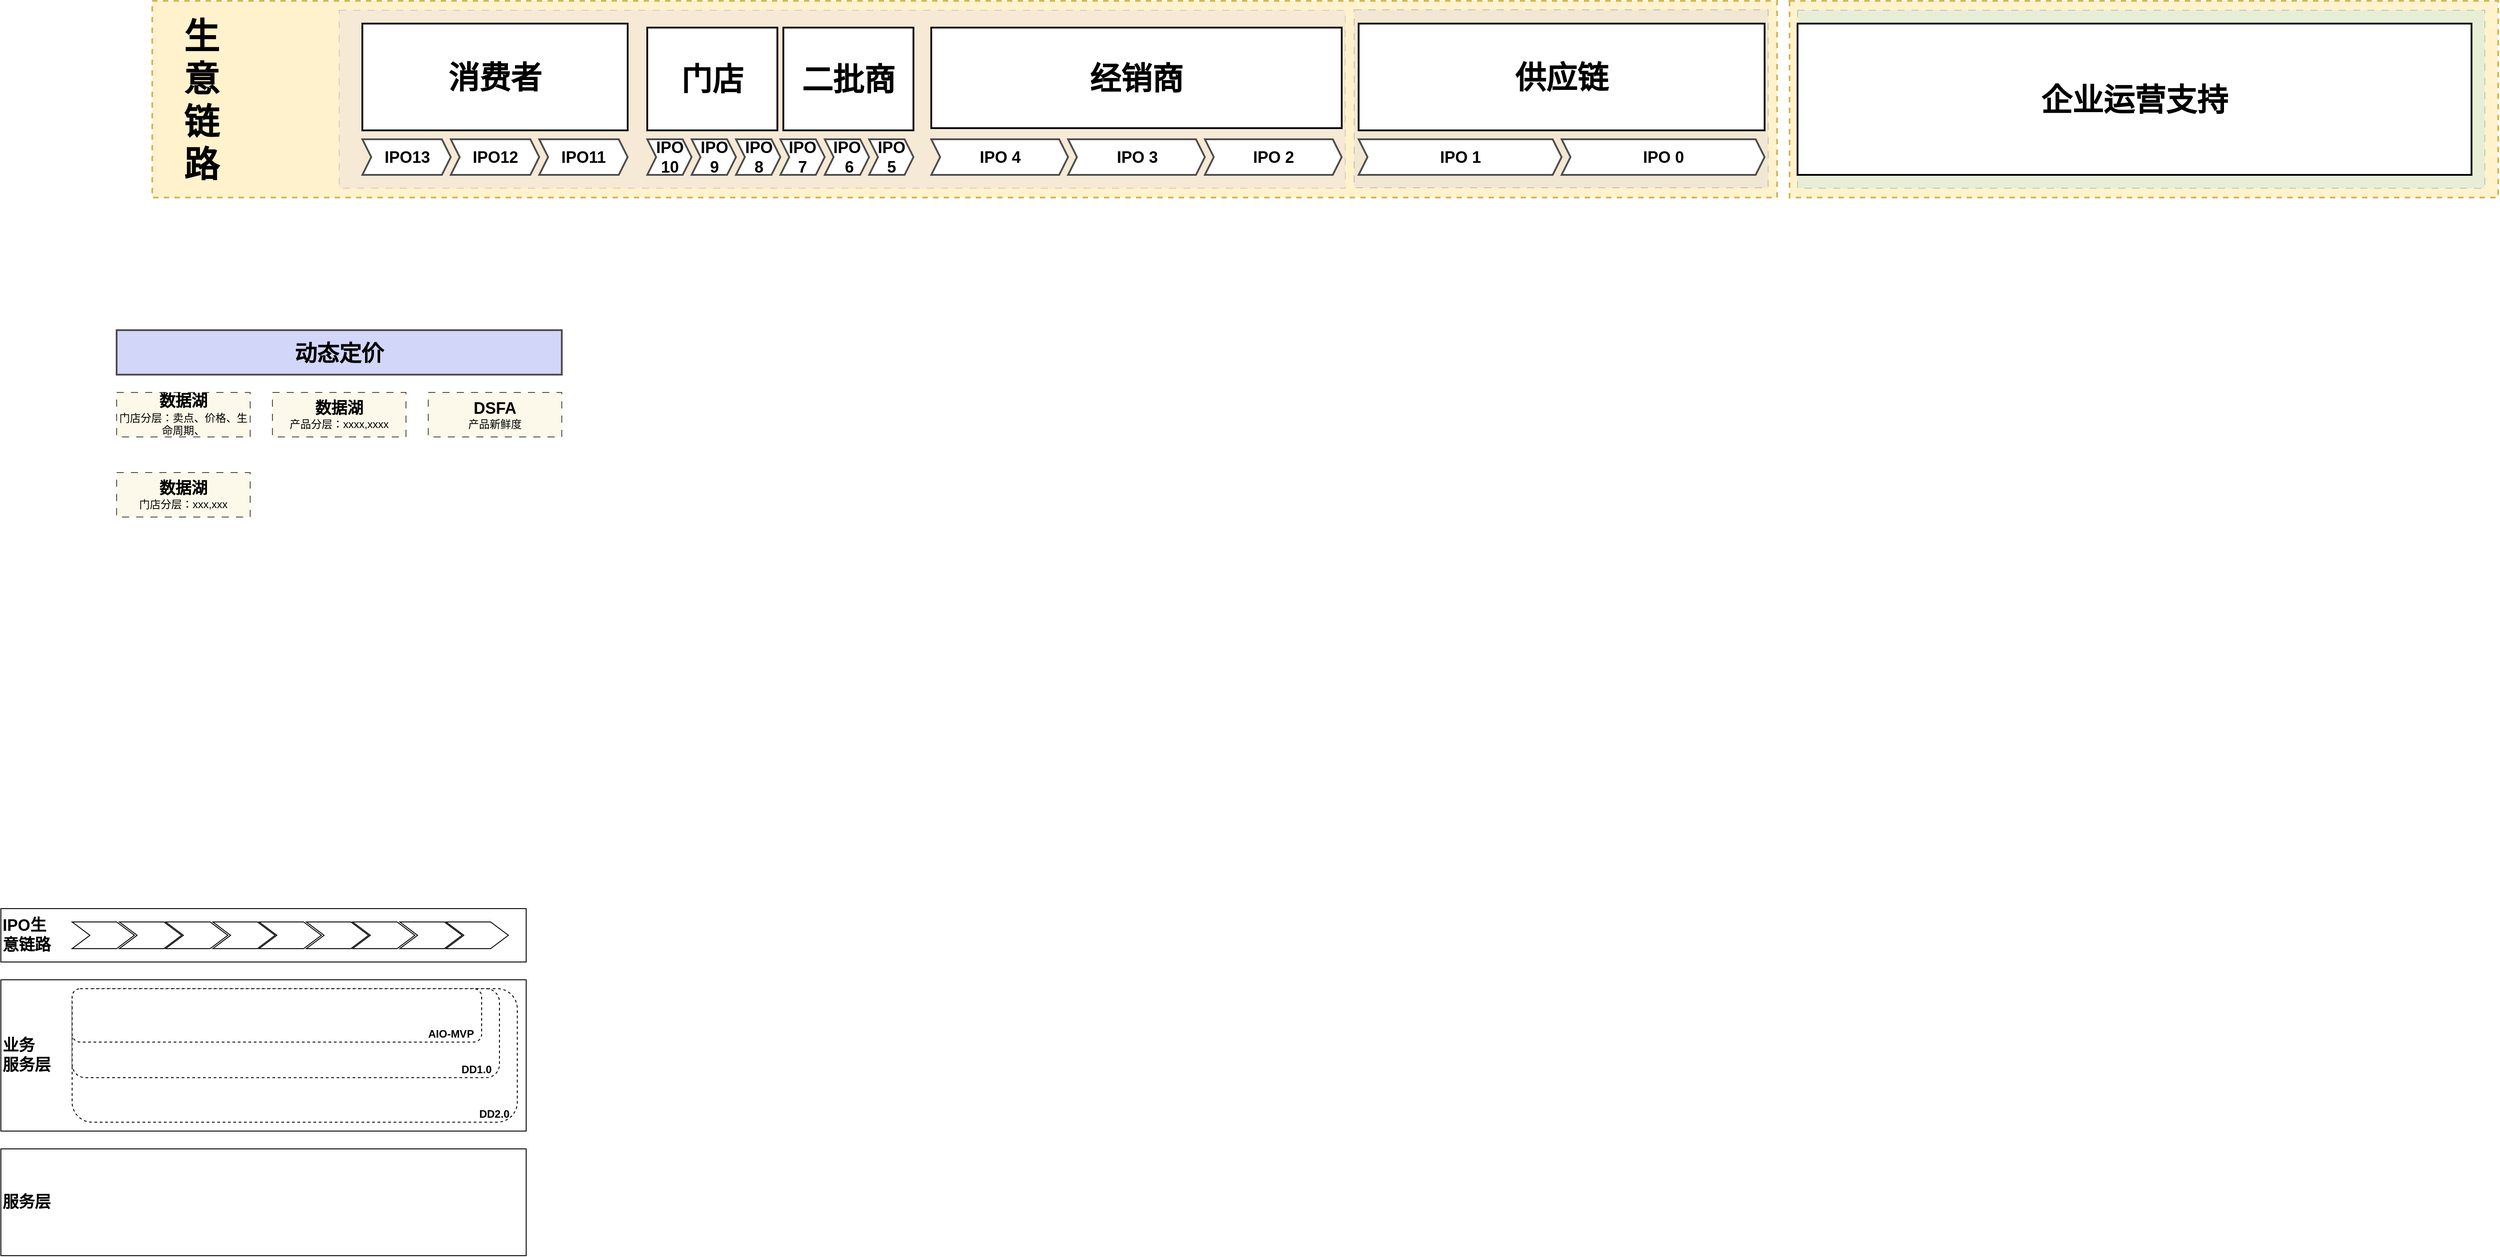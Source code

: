 <mxfile version="24.9.1">
  <diagram name="第 1 页" id="4cSfyPb76T959ORiDmeV">
    <mxGraphModel dx="-4593" dy="6624" grid="1" gridSize="10" guides="1" tooltips="1" connect="1" arrows="1" fold="1" page="1" pageScale="1" pageWidth="827" pageHeight="1169" math="0" shadow="0">
      <root>
        <mxCell id="0" />
        <mxCell id="1" parent="0" />
        <mxCell id="TIpomVPce3DMWdOmMt6m-1" value="&lt;span style=&quot;font-size: 40px; font-weight: 700;&quot;&gt;&amp;nbsp; &amp;nbsp;生&lt;br&gt;&amp;nbsp; &amp;nbsp;意&lt;br&gt;&amp;nbsp; &amp;nbsp;链&lt;br&gt;&amp;nbsp; &amp;nbsp;路&lt;/span&gt;" style="rounded=0;whiteSpace=wrap;html=1;dashed=1;glass=0;shadow=0;verticalAlign=middle;fillColor=#fff2cc;strokeColor=#d6b656;fillStyle=auto;strokeWidth=2;align=left;" vertex="1" parent="1">
          <mxGeometry x="6320" y="-5490" width="1825" height="221" as="geometry" />
        </mxCell>
        <mxCell id="TIpomVPce3DMWdOmMt6m-2" value="" style="rounded=0;whiteSpace=wrap;html=1;dashed=1;glass=0;shadow=0;verticalAlign=middle;fillColor=#fff2cc;strokeColor=#d6b656;fillStyle=auto;strokeWidth=2;align=left;fontFamily=Helvetica;fontSize=12;fontColor=default;" vertex="1" parent="1">
          <mxGeometry x="8159" y="-5490" width="796" height="221" as="geometry" />
        </mxCell>
        <mxCell id="TIpomVPce3DMWdOmMt6m-3" value="" style="rounded=0;whiteSpace=wrap;html=1;dashed=1;opacity=30;fillColor=#b0e3e6;strokeColor=#0e8088;dashPattern=8 8;" vertex="1" parent="1">
          <mxGeometry x="8168" y="-5479.5" width="772" height="200" as="geometry" />
        </mxCell>
        <mxCell id="TIpomVPce3DMWdOmMt6m-4" value="" style="rounded=0;whiteSpace=wrap;html=1;dashed=1;opacity=30;fillColor=#e1d5e7;strokeColor=#9673a6;dashPattern=8 8;" vertex="1" parent="1">
          <mxGeometry x="6530" y="-5479.5" width="1130" height="200" as="geometry" />
        </mxCell>
        <mxCell id="TIpomVPce3DMWdOmMt6m-5" value="&lt;font style=&quot;font-size: 35px;&quot;&gt;经销商&lt;/font&gt;" style="rounded=0;whiteSpace=wrap;html=1;fontStyle=1;strokeWidth=2;" vertex="1" parent="1">
          <mxGeometry x="7195" y="-5460" width="461" height="113" as="geometry" />
        </mxCell>
        <mxCell id="TIpomVPce3DMWdOmMt6m-6" value="" style="group;strokeWidth=2;" vertex="1" connectable="0" parent="1">
          <mxGeometry x="6876" y="-5334.5" width="299" height="40" as="geometry" />
        </mxCell>
        <mxCell id="TIpomVPce3DMWdOmMt6m-7" value="&lt;font size=&quot;1&quot; style=&quot;&quot;&gt;&lt;b style=&quot;font-size: 18px;&quot;&gt;IPO &lt;br&gt;10&lt;/b&gt;&lt;/font&gt;" style="html=1;shadow=0;dashed=0;align=center;verticalAlign=middle;shape=mxgraph.arrows2.arrow;dy=0;dx=10;notch=10;fillColor=#FFFFFF;strokeColor=#4D4D4D;strokeWidth=2;" vertex="1" parent="TIpomVPce3DMWdOmMt6m-6">
          <mxGeometry width="49.833" height="40" as="geometry" />
        </mxCell>
        <mxCell id="TIpomVPce3DMWdOmMt6m-8" value="&lt;font size=&quot;1&quot; style=&quot;&quot;&gt;&lt;b style=&quot;font-size: 18px;&quot;&gt;IPO &lt;br&gt;9&lt;/b&gt;&lt;/font&gt;" style="html=1;shadow=0;dashed=0;align=center;verticalAlign=middle;shape=mxgraph.arrows2.arrow;dy=0;dx=10;notch=10;fillColor=#FFFFFF;strokeColor=#4D4D4D;strokeWidth=2;" vertex="1" parent="TIpomVPce3DMWdOmMt6m-6">
          <mxGeometry x="49.833" width="49.833" height="40" as="geometry" />
        </mxCell>
        <mxCell id="TIpomVPce3DMWdOmMt6m-9" value="&lt;font size=&quot;1&quot; style=&quot;&quot;&gt;&lt;b style=&quot;font-size: 18px;&quot;&gt;IPO &lt;br&gt;8&lt;/b&gt;&lt;/font&gt;" style="html=1;shadow=0;dashed=0;align=center;verticalAlign=middle;shape=mxgraph.arrows2.arrow;dy=0;dx=10;notch=10;fillColor=#FFFFFF;strokeColor=#4D4D4D;strokeWidth=2;" vertex="1" parent="TIpomVPce3DMWdOmMt6m-6">
          <mxGeometry x="99.667" width="49.833" height="40" as="geometry" />
        </mxCell>
        <mxCell id="TIpomVPce3DMWdOmMt6m-10" value="&lt;font size=&quot;1&quot; style=&quot;&quot;&gt;&lt;b style=&quot;font-size: 18px;&quot;&gt;IPO &lt;br&gt;7&lt;/b&gt;&lt;/font&gt;" style="html=1;shadow=0;dashed=0;align=center;verticalAlign=middle;shape=mxgraph.arrows2.arrow;dy=0;dx=10;notch=10;fillColor=#FFFFFF;strokeColor=#4D4D4D;strokeWidth=2;" vertex="1" parent="TIpomVPce3DMWdOmMt6m-6">
          <mxGeometry x="149.5" width="49.833" height="40" as="geometry" />
        </mxCell>
        <mxCell id="TIpomVPce3DMWdOmMt6m-11" value="&lt;font size=&quot;1&quot; style=&quot;&quot;&gt;&lt;b style=&quot;font-size: 18px;&quot;&gt;IPO&lt;br&gt;&amp;nbsp;6&lt;/b&gt;&lt;/font&gt;" style="html=1;shadow=0;dashed=0;align=center;verticalAlign=middle;shape=mxgraph.arrows2.arrow;dy=0;dx=10;notch=10;fillColor=#FFFFFF;strokeColor=#4D4D4D;strokeWidth=2;" vertex="1" parent="TIpomVPce3DMWdOmMt6m-6">
          <mxGeometry x="199.333" width="49.833" height="40" as="geometry" />
        </mxCell>
        <mxCell id="TIpomVPce3DMWdOmMt6m-12" value="&lt;font size=&quot;1&quot; style=&quot;&quot;&gt;&lt;b style=&quot;font-size: 18px;&quot;&gt;IPO &lt;br&gt;5&lt;/b&gt;&lt;/font&gt;" style="html=1;shadow=0;dashed=0;align=center;verticalAlign=middle;shape=mxgraph.arrows2.arrow;dy=0;dx=10;notch=10;fillColor=#FFFFFF;strokeColor=#4D4D4D;strokeWidth=2;" vertex="1" parent="TIpomVPce3DMWdOmMt6m-6">
          <mxGeometry x="249.167" width="49.833" height="40" as="geometry" />
        </mxCell>
        <mxCell id="TIpomVPce3DMWdOmMt6m-13" value="" style="group" vertex="1" connectable="0" parent="1">
          <mxGeometry x="7675" y="-5464.5" width="460" height="194.5" as="geometry" />
        </mxCell>
        <mxCell id="TIpomVPce3DMWdOmMt6m-14" value="" style="rounded=0;whiteSpace=wrap;html=1;dashed=1;opacity=30;fillColor=#d0cee2;strokeColor=#56517e;dashPattern=8 8;" vertex="1" parent="TIpomVPce3DMWdOmMt6m-13">
          <mxGeometry x="-5" y="-15.5" width="465" height="200" as="geometry" />
        </mxCell>
        <mxCell id="TIpomVPce3DMWdOmMt6m-15" value="&lt;font style=&quot;font-size: 35px;&quot;&gt;供应链&lt;/font&gt;" style="rounded=0;whiteSpace=wrap;html=1;fontStyle=1;strokeWidth=2;" vertex="1" parent="TIpomVPce3DMWdOmMt6m-13">
          <mxGeometry width="456" height="120" as="geometry" />
        </mxCell>
        <mxCell id="TIpomVPce3DMWdOmMt6m-16" value="" style="group;strokeWidth=2;" vertex="1" connectable="0" parent="TIpomVPce3DMWdOmMt6m-13">
          <mxGeometry y="130" width="456" height="40" as="geometry" />
        </mxCell>
        <mxCell id="TIpomVPce3DMWdOmMt6m-17" value="&lt;font size=&quot;1&quot; style=&quot;&quot;&gt;&lt;b style=&quot;font-size: 18px;&quot;&gt;IPO 1&lt;/b&gt;&lt;/font&gt;" style="html=1;shadow=0;dashed=0;align=center;verticalAlign=middle;shape=mxgraph.arrows2.arrow;dy=0;dx=10;notch=10;fillColor=#FFFFFF;strokeColor=#4D4D4D;strokeWidth=2;" vertex="1" parent="TIpomVPce3DMWdOmMt6m-16">
          <mxGeometry width="228.0" height="40" as="geometry" />
        </mxCell>
        <mxCell id="TIpomVPce3DMWdOmMt6m-18" value="&lt;font size=&quot;1&quot; style=&quot;&quot;&gt;&lt;b style=&quot;font-size: 18px;&quot;&gt;IPO 0&lt;/b&gt;&lt;/font&gt;" style="html=1;shadow=0;dashed=0;align=center;verticalAlign=middle;shape=mxgraph.arrows2.arrow;dy=0;dx=10;notch=10;fillColor=#FFFFFF;strokeColor=#4D4D4D;strokeWidth=2;" vertex="1" parent="TIpomVPce3DMWdOmMt6m-16">
          <mxGeometry x="228.0" width="228.0" height="40" as="geometry" />
        </mxCell>
        <mxCell id="TIpomVPce3DMWdOmMt6m-19" value="" style="group" vertex="1" connectable="0" parent="1">
          <mxGeometry x="6556" y="-5464.5" width="298" height="170" as="geometry" />
        </mxCell>
        <mxCell id="TIpomVPce3DMWdOmMt6m-20" value="&lt;font style=&quot;font-size: 35px;&quot;&gt;消费者&lt;/font&gt;" style="rounded=0;whiteSpace=wrap;html=1;fontStyle=1;strokeWidth=2;fontSize=35;" vertex="1" parent="TIpomVPce3DMWdOmMt6m-19">
          <mxGeometry width="298" height="120" as="geometry" />
        </mxCell>
        <mxCell id="TIpomVPce3DMWdOmMt6m-21" value="&lt;font size=&quot;1&quot; style=&quot;&quot;&gt;&lt;b style=&quot;font-size: 18px;&quot;&gt;IPO13&lt;/b&gt;&lt;/font&gt;" style="html=1;shadow=0;dashed=0;align=center;verticalAlign=middle;shape=mxgraph.arrows2.arrow;dy=0;dx=10;notch=10;fillColor=#FFFFFF;strokeColor=#4D4D4D;strokeWidth=2;" vertex="1" parent="TIpomVPce3DMWdOmMt6m-19">
          <mxGeometry y="130" width="99.333" height="40" as="geometry" />
        </mxCell>
        <mxCell id="TIpomVPce3DMWdOmMt6m-22" value="&lt;font size=&quot;1&quot; style=&quot;&quot;&gt;&lt;b style=&quot;font-size: 18px;&quot;&gt;IPO12&lt;/b&gt;&lt;/font&gt;" style="html=1;shadow=0;dashed=0;align=center;verticalAlign=middle;shape=mxgraph.arrows2.arrow;dy=0;dx=10;notch=10;fillColor=#FFFFFF;strokeColor=#4D4D4D;strokeWidth=2;" vertex="1" parent="TIpomVPce3DMWdOmMt6m-19">
          <mxGeometry x="99.333" y="130" width="99.333" height="40" as="geometry" />
        </mxCell>
        <mxCell id="TIpomVPce3DMWdOmMt6m-23" value="&lt;font size=&quot;1&quot; style=&quot;&quot;&gt;&lt;b style=&quot;font-size: 18px;&quot;&gt;IPO11&lt;/b&gt;&lt;/font&gt;" style="html=1;shadow=0;dashed=0;align=center;verticalAlign=middle;shape=mxgraph.arrows2.arrow;dy=0;dx=10;notch=10;fillColor=#FFFFFF;strokeColor=#4D4D4D;strokeWidth=2;" vertex="1" parent="TIpomVPce3DMWdOmMt6m-19">
          <mxGeometry x="198.667" y="130" width="99.333" height="40" as="geometry" />
        </mxCell>
        <mxCell id="TIpomVPce3DMWdOmMt6m-24" value="&lt;font style=&quot;font-size: 35px;&quot;&gt;企业运营支持&lt;/font&gt;" style="rounded=0;whiteSpace=wrap;html=1;fontStyle=1;strokeWidth=2;" vertex="1" parent="1">
          <mxGeometry x="8168" y="-5464.5" width="757" height="170" as="geometry" />
        </mxCell>
        <mxCell id="TIpomVPce3DMWdOmMt6m-25" value="" style="group" vertex="1" connectable="0" parent="1">
          <mxGeometry x="6876" y="-5460" width="299" height="115.5" as="geometry" />
        </mxCell>
        <mxCell id="TIpomVPce3DMWdOmMt6m-26" value="&lt;font style=&quot;font-size: 35px;&quot;&gt;门店&lt;/font&gt;" style="rounded=0;whiteSpace=wrap;html=1;fontStyle=1;strokeWidth=2;" vertex="1" parent="TIpomVPce3DMWdOmMt6m-25">
          <mxGeometry width="146.163" height="115.5" as="geometry" />
        </mxCell>
        <mxCell id="TIpomVPce3DMWdOmMt6m-27" value="&lt;font style=&quot;font-size: 35px;&quot;&gt;二批商&lt;/font&gt;" style="rounded=0;whiteSpace=wrap;html=1;fontStyle=1;strokeWidth=2;" vertex="1" parent="TIpomVPce3DMWdOmMt6m-25">
          <mxGeometry x="152.837" width="146.163" height="115.5" as="geometry" />
        </mxCell>
        <mxCell id="TIpomVPce3DMWdOmMt6m-28" value="" style="group" vertex="1" connectable="0" parent="1">
          <mxGeometry x="7195" y="-5334.5" width="461" height="40" as="geometry" />
        </mxCell>
        <mxCell id="TIpomVPce3DMWdOmMt6m-29" value="&lt;font size=&quot;1&quot; style=&quot;&quot;&gt;&lt;b style=&quot;font-size: 18px;&quot;&gt;IPO 4&lt;/b&gt;&lt;/font&gt;" style="html=1;shadow=0;dashed=0;align=center;verticalAlign=middle;shape=mxgraph.arrows2.arrow;dy=0;dx=10;notch=10;fillColor=#FFFFFF;strokeColor=#4D4D4D;strokeWidth=2;" vertex="1" parent="TIpomVPce3DMWdOmMt6m-28">
          <mxGeometry width="153.667" height="40" as="geometry" />
        </mxCell>
        <mxCell id="TIpomVPce3DMWdOmMt6m-30" value="&lt;font size=&quot;1&quot; style=&quot;&quot;&gt;&lt;b style=&quot;font-size: 18px;&quot;&gt;IPO 3&lt;/b&gt;&lt;/font&gt;" style="html=1;shadow=0;dashed=0;align=center;verticalAlign=middle;shape=mxgraph.arrows2.arrow;dy=0;dx=10;notch=10;fillColor=#FFFFFF;strokeColor=#4D4D4D;strokeWidth=2;" vertex="1" parent="TIpomVPce3DMWdOmMt6m-28">
          <mxGeometry x="153.667" width="153.667" height="40" as="geometry" />
        </mxCell>
        <mxCell id="TIpomVPce3DMWdOmMt6m-31" value="&lt;font size=&quot;1&quot; style=&quot;&quot;&gt;&lt;b style=&quot;font-size: 18px;&quot;&gt;IPO 2&lt;/b&gt;&lt;/font&gt;" style="html=1;shadow=0;dashed=0;align=center;verticalAlign=middle;shape=mxgraph.arrows2.arrow;dy=0;dx=10;notch=10;fillColor=#FFFFFF;strokeColor=#4D4D4D;strokeWidth=2;" vertex="1" parent="TIpomVPce3DMWdOmMt6m-28">
          <mxGeometry x="307.333" width="153.667" height="40" as="geometry" />
        </mxCell>
        <mxCell id="TIpomVPce3DMWdOmMt6m-33" value="&lt;span style=&quot;font-size: 18px;&quot;&gt;&lt;b&gt;数据湖&lt;/b&gt;&lt;/span&gt;&lt;br&gt;产品分层：xxxx,xxxx" style="rounded=0;whiteSpace=wrap;html=1;fillColor=#FCF9EA;strokeColor=#4D4D4D;align=center;verticalAlign=middle;fontFamily=Helvetica;fontSize=12;fontColor=default;dashed=1;dashPattern=8 8;" vertex="1" parent="1">
          <mxGeometry x="6455" y="-5050" width="150" height="50" as="geometry" />
        </mxCell>
        <mxCell id="TIpomVPce3DMWdOmMt6m-36" value="动态定价" style="rounded=0;whiteSpace=wrap;html=1;fillColor=#d2d6f9;strokeColor=#4D4D4D;fontSize=25;fontStyle=1;strokeWidth=2;align=center;verticalAlign=middle;fontFamily=Helvetica;fontColor=default;" vertex="1" parent="1">
          <mxGeometry x="6280" y="-5120" width="500" height="50" as="geometry" />
        </mxCell>
        <mxCell id="TIpomVPce3DMWdOmMt6m-37" value="&lt;b&gt;&lt;font style=&quot;font-size: 18px;&quot;&gt;IPO生&lt;br&gt;意链路&lt;/font&gt;&lt;/b&gt;" style="rounded=0;whiteSpace=wrap;html=1;align=left;" vertex="1" parent="1">
          <mxGeometry x="6150" y="-4470" width="590" height="60" as="geometry" />
        </mxCell>
        <mxCell id="TIpomVPce3DMWdOmMt6m-38" value="&lt;font style=&quot;font-size: 18px;&quot;&gt;&lt;b&gt;业务&lt;br&gt;服务层&lt;/b&gt;&lt;/font&gt;" style="rounded=0;whiteSpace=wrap;html=1;align=left;" vertex="1" parent="1">
          <mxGeometry x="6150" y="-4390" width="590" height="170" as="geometry" />
        </mxCell>
        <mxCell id="TIpomVPce3DMWdOmMt6m-39" value="&lt;b&gt;DD2.0&amp;nbsp;&amp;nbsp;&lt;/b&gt;" style="rounded=1;whiteSpace=wrap;html=1;dashed=1;verticalAlign=bottom;align=right;" vertex="1" parent="1">
          <mxGeometry x="6230" y="-4380" width="500" height="150" as="geometry" />
        </mxCell>
        <mxCell id="TIpomVPce3DMWdOmMt6m-40" value="&lt;b&gt;DD1.0&amp;nbsp;&amp;nbsp;&lt;/b&gt;" style="rounded=1;whiteSpace=wrap;html=1;dashed=1;verticalAlign=bottom;align=right;" vertex="1" parent="1">
          <mxGeometry x="6230" y="-4380" width="480" height="100" as="geometry" />
        </mxCell>
        <mxCell id="TIpomVPce3DMWdOmMt6m-41" value="&lt;b&gt;AIO-MVP&amp;nbsp;&amp;nbsp;&lt;/b&gt;" style="rounded=1;whiteSpace=wrap;html=1;dashed=1;align=right;verticalAlign=bottom;" vertex="1" parent="1">
          <mxGeometry x="6230" y="-4380" width="460" height="60" as="geometry" />
        </mxCell>
        <mxCell id="TIpomVPce3DMWdOmMt6m-42" value="&lt;font style=&quot;font-size: 18px;&quot;&gt;&lt;b&gt;服务层&lt;/b&gt;&lt;/font&gt;" style="rounded=0;whiteSpace=wrap;html=1;align=left;" vertex="1" parent="1">
          <mxGeometry x="6150" y="-4200" width="590" height="120" as="geometry" />
        </mxCell>
        <mxCell id="TIpomVPce3DMWdOmMt6m-44" value="" style="shape=step;perimeter=stepPerimeter;whiteSpace=wrap;html=1;fixedSize=1;" vertex="1" parent="1">
          <mxGeometry x="6230" y="-4455" width="70" height="30" as="geometry" />
        </mxCell>
        <mxCell id="TIpomVPce3DMWdOmMt6m-45" value="" style="shape=step;perimeter=stepPerimeter;whiteSpace=wrap;html=1;fixedSize=1;" vertex="1" parent="1">
          <mxGeometry x="6283" y="-4455" width="70" height="30" as="geometry" />
        </mxCell>
        <mxCell id="TIpomVPce3DMWdOmMt6m-46" value="" style="shape=step;perimeter=stepPerimeter;whiteSpace=wrap;html=1;fixedSize=1;" vertex="1" parent="1">
          <mxGeometry x="6335" y="-4455" width="70" height="30" as="geometry" />
        </mxCell>
        <mxCell id="TIpomVPce3DMWdOmMt6m-47" value="" style="shape=step;perimeter=stepPerimeter;whiteSpace=wrap;html=1;fixedSize=1;" vertex="1" parent="1">
          <mxGeometry x="6388" y="-4455" width="70" height="30" as="geometry" />
        </mxCell>
        <mxCell id="TIpomVPce3DMWdOmMt6m-48" value="" style="shape=step;perimeter=stepPerimeter;whiteSpace=wrap;html=1;fixedSize=1;" vertex="1" parent="1">
          <mxGeometry x="6440" y="-4455" width="70" height="30" as="geometry" />
        </mxCell>
        <mxCell id="TIpomVPce3DMWdOmMt6m-49" value="" style="shape=step;perimeter=stepPerimeter;whiteSpace=wrap;html=1;fixedSize=1;" vertex="1" parent="1">
          <mxGeometry x="6493" y="-4455" width="70" height="30" as="geometry" />
        </mxCell>
        <mxCell id="TIpomVPce3DMWdOmMt6m-50" value="" style="shape=step;perimeter=stepPerimeter;whiteSpace=wrap;html=1;fixedSize=1;" vertex="1" parent="1">
          <mxGeometry x="6545" y="-4455" width="70" height="30" as="geometry" />
        </mxCell>
        <mxCell id="TIpomVPce3DMWdOmMt6m-51" value="" style="shape=step;perimeter=stepPerimeter;whiteSpace=wrap;html=1;fixedSize=1;" vertex="1" parent="1">
          <mxGeometry x="6598" y="-4455" width="70" height="30" as="geometry" />
        </mxCell>
        <mxCell id="TIpomVPce3DMWdOmMt6m-52" value="" style="shape=step;perimeter=stepPerimeter;whiteSpace=wrap;html=1;fixedSize=1;" vertex="1" parent="1">
          <mxGeometry x="6650" y="-4455" width="70" height="30" as="geometry" />
        </mxCell>
        <mxCell id="TIpomVPce3DMWdOmMt6m-53" value="&lt;span style=&quot;font-size: 18px;&quot;&gt;&lt;b&gt;数据湖&lt;/b&gt;&lt;/span&gt;&lt;br&gt;门店分层：卖点、价格、生命周期、" style="rounded=0;whiteSpace=wrap;html=1;fillColor=#FCF9EA;strokeColor=#4D4D4D;align=center;verticalAlign=middle;fontFamily=Helvetica;fontSize=12;fontColor=default;dashed=1;dashPattern=8 8;" vertex="1" parent="1">
          <mxGeometry x="6280" y="-5050" width="150" height="50" as="geometry" />
        </mxCell>
        <mxCell id="TIpomVPce3DMWdOmMt6m-55" value="&lt;span style=&quot;font-size: 18px;&quot;&gt;&lt;b&gt;DSFA&lt;/b&gt;&lt;/span&gt;&lt;br&gt;产品新鲜度" style="rounded=0;whiteSpace=wrap;html=1;fillColor=#FCF9EA;strokeColor=#4D4D4D;align=center;verticalAlign=middle;fontFamily=Helvetica;fontSize=12;fontColor=default;dashed=1;dashPattern=8 8;" vertex="1" parent="1">
          <mxGeometry x="6630" y="-5050" width="150" height="50" as="geometry" />
        </mxCell>
        <mxCell id="TIpomVPce3DMWdOmMt6m-56" value="&lt;span style=&quot;font-size: 18px;&quot;&gt;&lt;b&gt;数据湖&lt;/b&gt;&lt;/span&gt;&lt;br&gt;门店分层：xxx,xxx" style="rounded=0;whiteSpace=wrap;html=1;fillColor=#FCF9EA;strokeColor=#4D4D4D;align=center;verticalAlign=middle;fontFamily=Helvetica;fontSize=12;fontColor=default;dashed=1;dashPattern=8 8;" vertex="1" parent="1">
          <mxGeometry x="6280" y="-4960" width="150" height="50" as="geometry" />
        </mxCell>
      </root>
    </mxGraphModel>
  </diagram>
</mxfile>
